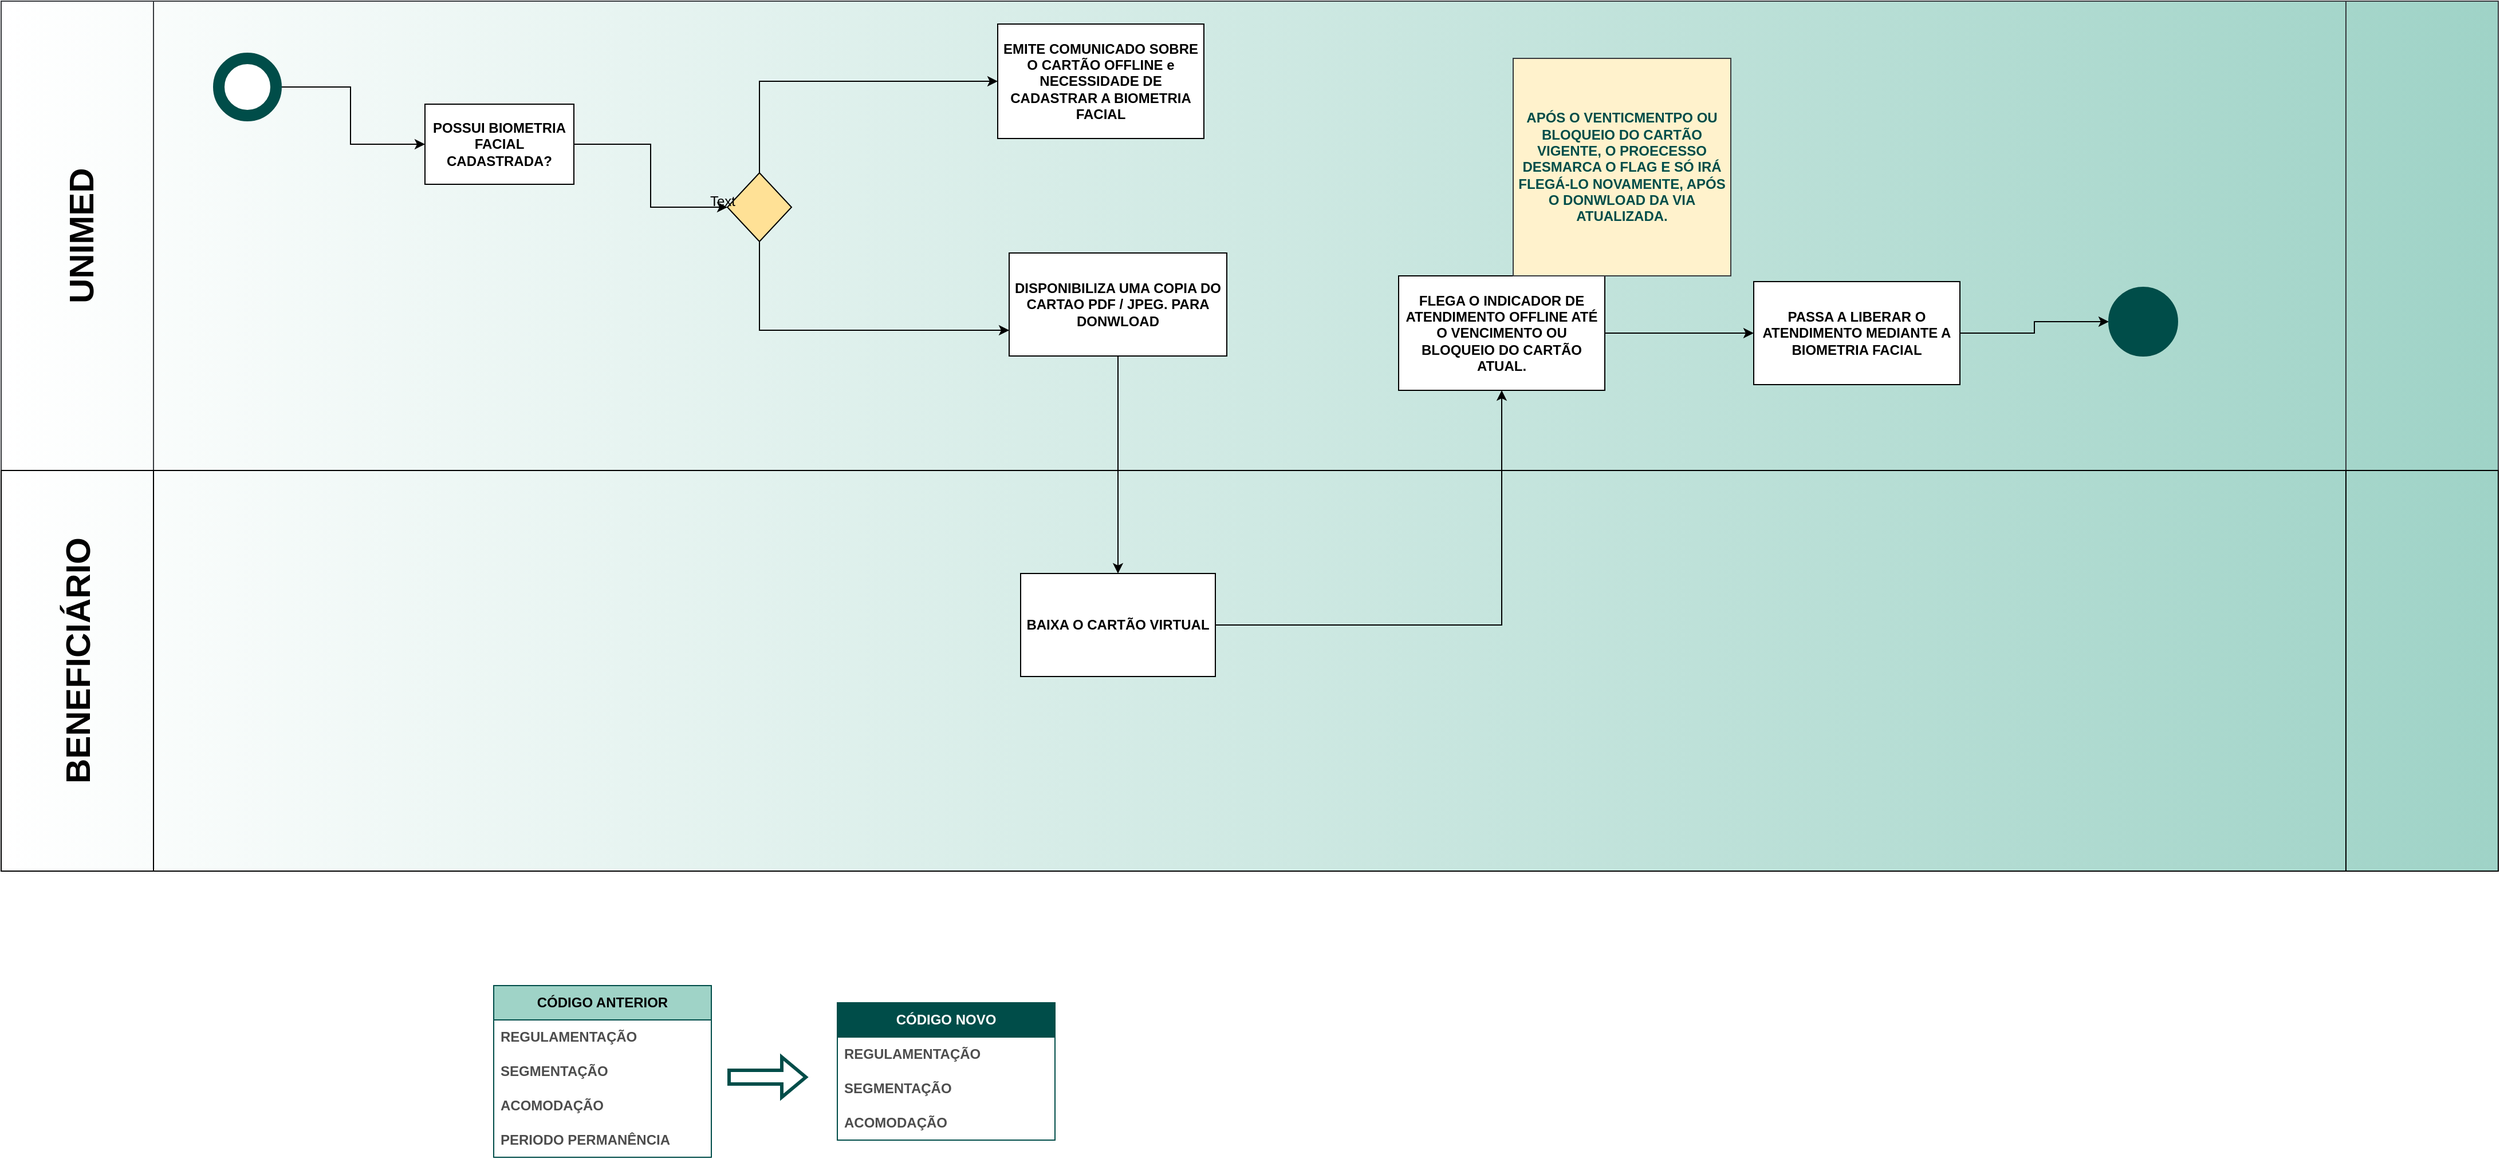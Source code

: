 <mxfile version="24.0.4" type="github">
  <diagram name="Página-1" id="gDwTb4JrYftBIFHhQqDf">
    <mxGraphModel dx="2415" dy="2009" grid="1" gridSize="10" guides="1" tooltips="1" connect="1" arrows="1" fold="1" page="1" pageScale="1" pageWidth="827" pageHeight="1169" math="0" shadow="0">
      <root>
        <mxCell id="0" />
        <mxCell id="1" parent="0" />
        <mxCell id="kmhtlZ4ojCQj3abC8RSt-14" value="&lt;font style=&quot;vertical-align: inherit;&quot;&gt;&lt;font style=&quot;vertical-align: inherit;&quot;&gt;&lt;font style=&quot;vertical-align: inherit;&quot;&gt;&lt;font style=&quot;vertical-align: inherit;&quot;&gt;CÓDIGO ANTERIOR&lt;/font&gt;&lt;/font&gt;&lt;/font&gt;&lt;/font&gt;" style="swimlane;fontStyle=1;childLayout=stackLayout;horizontal=1;startSize=30;horizontalStack=0;resizeParent=1;resizeParentMax=0;resizeLast=0;collapsible=1;marginBottom=0;whiteSpace=wrap;html=1;fillColor=#9FD3C7;strokeColor=#004D49;fontColor=#000000;labelBorderColor=none;" vertex="1" parent="1">
          <mxGeometry x="210" y="400" width="190" height="150" as="geometry" />
        </mxCell>
        <mxCell id="kmhtlZ4ojCQj3abC8RSt-15" value="&lt;font style=&quot;vertical-align: inherit;&quot;&gt;&lt;font style=&quot;vertical-align: inherit;&quot;&gt;REGULAMENTAÇÃO&lt;/font&gt;&lt;/font&gt;" style="text;strokeColor=none;fillColor=none;align=left;verticalAlign=middle;spacingLeft=4;spacingRight=4;overflow=hidden;points=[[0,0.5],[1,0.5]];portConstraint=eastwest;rotatable=0;whiteSpace=wrap;html=1;fontStyle=1;fontColor=#4D4D4D;" vertex="1" parent="kmhtlZ4ojCQj3abC8RSt-14">
          <mxGeometry y="30" width="190" height="30" as="geometry" />
        </mxCell>
        <mxCell id="kmhtlZ4ojCQj3abC8RSt-16" value="&lt;font style=&quot;vertical-align: inherit;&quot;&gt;&lt;font style=&quot;vertical-align: inherit;&quot;&gt;SEGMENTAÇÃO&lt;/font&gt;&lt;/font&gt;" style="text;strokeColor=none;fillColor=none;align=left;verticalAlign=middle;spacingLeft=4;spacingRight=4;overflow=hidden;points=[[0,0.5],[1,0.5]];portConstraint=eastwest;rotatable=0;whiteSpace=wrap;html=1;fontStyle=1;fontColor=#4D4D4D;" vertex="1" parent="kmhtlZ4ojCQj3abC8RSt-14">
          <mxGeometry y="60" width="190" height="30" as="geometry" />
        </mxCell>
        <mxCell id="kmhtlZ4ojCQj3abC8RSt-17" value="&lt;font style=&quot;vertical-align: inherit;&quot;&gt;&lt;font style=&quot;vertical-align: inherit;&quot;&gt;ACOMODAÇÃO&lt;/font&gt;&lt;/font&gt;" style="text;strokeColor=none;fillColor=none;align=left;verticalAlign=middle;spacingLeft=4;spacingRight=4;overflow=hidden;points=[[0,0.5],[1,0.5]];portConstraint=eastwest;rotatable=0;whiteSpace=wrap;html=1;fontStyle=1;fontColor=#4D4D4D;" vertex="1" parent="kmhtlZ4ojCQj3abC8RSt-14">
          <mxGeometry y="90" width="190" height="30" as="geometry" />
        </mxCell>
        <mxCell id="kmhtlZ4ojCQj3abC8RSt-18" value="&lt;font style=&quot;vertical-align: inherit;&quot;&gt;&lt;font style=&quot;vertical-align: inherit;&quot;&gt;PERIODO PERMANÊNCIA&lt;/font&gt;&lt;/font&gt;" style="text;strokeColor=none;fillColor=none;align=left;verticalAlign=middle;spacingLeft=4;spacingRight=4;overflow=hidden;points=[[0,0.5],[1,0.5]];portConstraint=eastwest;rotatable=0;whiteSpace=wrap;html=1;fontStyle=1;fontColor=#4D4D4D;" vertex="1" parent="kmhtlZ4ojCQj3abC8RSt-14">
          <mxGeometry y="120" width="190" height="30" as="geometry" />
        </mxCell>
        <mxCell id="kmhtlZ4ojCQj3abC8RSt-19" value="&lt;font style=&quot;vertical-align: inherit;&quot;&gt;&lt;font style=&quot;vertical-align: inherit;&quot;&gt;&lt;font style=&quot;vertical-align: inherit;&quot;&gt;&lt;font style=&quot;vertical-align: inherit;&quot;&gt;&lt;font style=&quot;vertical-align: inherit;&quot;&gt;&lt;font style=&quot;vertical-align: inherit;&quot;&gt;&lt;font style=&quot;vertical-align: inherit;&quot;&gt;&lt;font style=&quot;vertical-align: inherit;&quot;&gt;CÓDIGO NOVO&lt;/font&gt;&lt;/font&gt;&lt;/font&gt;&lt;/font&gt;&lt;/font&gt;&lt;/font&gt;&lt;/font&gt;&lt;/font&gt;" style="swimlane;fontStyle=1;childLayout=stackLayout;horizontal=1;startSize=30;horizontalStack=0;resizeParent=1;resizeParentMax=0;resizeLast=0;collapsible=1;marginBottom=0;whiteSpace=wrap;html=1;fillColor=#004D49;fontColor=#ffffff;strokeColor=#004D49;" vertex="1" parent="1">
          <mxGeometry x="510" y="415" width="190" height="120" as="geometry" />
        </mxCell>
        <mxCell id="kmhtlZ4ojCQj3abC8RSt-20" value="&lt;font style=&quot;vertical-align: inherit;&quot;&gt;&lt;font style=&quot;vertical-align: inherit;&quot;&gt;REGULAMENTAÇÃO&lt;/font&gt;&lt;/font&gt;" style="text;strokeColor=none;fillColor=none;align=left;verticalAlign=middle;spacingLeft=4;spacingRight=4;overflow=hidden;points=[[0,0.5],[1,0.5]];portConstraint=eastwest;rotatable=0;whiteSpace=wrap;html=1;fontStyle=1;fontColor=#4D4D4D;" vertex="1" parent="kmhtlZ4ojCQj3abC8RSt-19">
          <mxGeometry y="30" width="190" height="30" as="geometry" />
        </mxCell>
        <mxCell id="kmhtlZ4ojCQj3abC8RSt-21" value="&lt;font style=&quot;vertical-align: inherit;&quot;&gt;&lt;font style=&quot;vertical-align: inherit;&quot;&gt;SEGMENTAÇÃO&lt;/font&gt;&lt;/font&gt;" style="text;strokeColor=none;fillColor=none;align=left;verticalAlign=middle;spacingLeft=4;spacingRight=4;overflow=hidden;points=[[0,0.5],[1,0.5]];portConstraint=eastwest;rotatable=0;whiteSpace=wrap;html=1;fontStyle=1;fontColor=#4D4D4D;" vertex="1" parent="kmhtlZ4ojCQj3abC8RSt-19">
          <mxGeometry y="60" width="190" height="30" as="geometry" />
        </mxCell>
        <mxCell id="kmhtlZ4ojCQj3abC8RSt-22" value="&lt;font style=&quot;vertical-align: inherit;&quot;&gt;&lt;font style=&quot;vertical-align: inherit;&quot;&gt;ACOMODAÇÃO&lt;/font&gt;&lt;/font&gt;" style="text;strokeColor=none;fillColor=none;align=left;verticalAlign=middle;spacingLeft=4;spacingRight=4;overflow=hidden;points=[[0,0.5],[1,0.5]];portConstraint=eastwest;rotatable=0;whiteSpace=wrap;html=1;fontStyle=1;fontColor=#4D4D4D;" vertex="1" parent="kmhtlZ4ojCQj3abC8RSt-19">
          <mxGeometry y="90" width="190" height="30" as="geometry" />
        </mxCell>
        <mxCell id="kmhtlZ4ojCQj3abC8RSt-24" value="" style="shape=flexArrow;endArrow=classic;html=1;rounded=0;fontColor=#616161;strokeColor=#004D49;strokeWidth=3;" edge="1" parent="1">
          <mxGeometry width="50" height="50" relative="1" as="geometry">
            <mxPoint x="414" y="480" as="sourcePoint" />
            <mxPoint x="484" y="480" as="targetPoint" />
          </mxGeometry>
        </mxCell>
        <mxCell id="kmhtlZ4ojCQj3abC8RSt-28" value="" style="shape=process;whiteSpace=wrap;html=1;backgroundOutline=1;size=0.061;fillColor=#9FD3C7;strokeColor=#36393d;gradientColor=#FFFFFF;gradientDirection=west;" vertex="1" parent="1">
          <mxGeometry x="-220" y="-460" width="2180" height="410" as="geometry" />
        </mxCell>
        <mxCell id="kmhtlZ4ojCQj3abC8RSt-39" value="" style="shape=process;whiteSpace=wrap;html=1;backgroundOutline=1;size=0.061;fillColor=#9FD3C7;gradientColor=#FFFFFF;gradientDirection=west;" vertex="1" parent="1">
          <mxGeometry x="-220" y="-50" width="2180" height="350" as="geometry" />
        </mxCell>
        <mxCell id="kmhtlZ4ojCQj3abC8RSt-45" value="" style="edgeStyle=orthogonalEdgeStyle;rounded=0;orthogonalLoop=1;jettySize=auto;html=1;" edge="1" parent="1" source="kmhtlZ4ojCQj3abC8RSt-40" target="kmhtlZ4ojCQj3abC8RSt-44">
          <mxGeometry relative="1" as="geometry" />
        </mxCell>
        <mxCell id="kmhtlZ4ojCQj3abC8RSt-40" value="" style="ellipse;whiteSpace=wrap;html=1;aspect=fixed;strokeColor=#004D49;strokeWidth=10;" vertex="1" parent="1">
          <mxGeometry x="-30" y="-410" width="50" height="50" as="geometry" />
        </mxCell>
        <mxCell id="kmhtlZ4ojCQj3abC8RSt-47" value="" style="edgeStyle=orthogonalEdgeStyle;rounded=0;orthogonalLoop=1;jettySize=auto;html=1;" edge="1" parent="1" source="kmhtlZ4ojCQj3abC8RSt-44" target="kmhtlZ4ojCQj3abC8RSt-46">
          <mxGeometry relative="1" as="geometry" />
        </mxCell>
        <mxCell id="kmhtlZ4ojCQj3abC8RSt-44" value="POSSUI BIOMETRIA FACIAL CADASTRADA?" style="whiteSpace=wrap;html=1;fontStyle=1" vertex="1" parent="1">
          <mxGeometry x="150" y="-370" width="130" height="70" as="geometry" />
        </mxCell>
        <mxCell id="kmhtlZ4ojCQj3abC8RSt-49" value="" style="edgeStyle=orthogonalEdgeStyle;rounded=0;orthogonalLoop=1;jettySize=auto;html=1;entryX=0;entryY=0.75;entryDx=0;entryDy=0;exitX=0.5;exitY=1;exitDx=0;exitDy=0;" edge="1" parent="1" source="kmhtlZ4ojCQj3abC8RSt-46" target="kmhtlZ4ojCQj3abC8RSt-48">
          <mxGeometry relative="1" as="geometry" />
        </mxCell>
        <mxCell id="kmhtlZ4ojCQj3abC8RSt-51" value="" style="edgeStyle=orthogonalEdgeStyle;rounded=0;orthogonalLoop=1;jettySize=auto;html=1;entryX=0;entryY=0.5;entryDx=0;entryDy=0;exitX=0.5;exitY=0;exitDx=0;exitDy=0;" edge="1" parent="1" source="kmhtlZ4ojCQj3abC8RSt-46" target="kmhtlZ4ojCQj3abC8RSt-50">
          <mxGeometry relative="1" as="geometry">
            <Array as="points" />
          </mxGeometry>
        </mxCell>
        <mxCell id="kmhtlZ4ojCQj3abC8RSt-46" value="" style="rhombus;whiteSpace=wrap;html=1;fillColor=#FFE196;" vertex="1" parent="1">
          <mxGeometry x="414" y="-310" width="56" height="60" as="geometry" />
        </mxCell>
        <mxCell id="kmhtlZ4ojCQj3abC8RSt-54" value="" style="edgeStyle=orthogonalEdgeStyle;rounded=0;orthogonalLoop=1;jettySize=auto;html=1;entryX=0.5;entryY=0;entryDx=0;entryDy=0;" edge="1" parent="1" source="kmhtlZ4ojCQj3abC8RSt-48" target="kmhtlZ4ojCQj3abC8RSt-55">
          <mxGeometry relative="1" as="geometry" />
        </mxCell>
        <mxCell id="kmhtlZ4ojCQj3abC8RSt-48" value="DISPONIBILIZA UMA COPIA DO CARTAO PDF / JPEG. PARA DONWLOAD" style="whiteSpace=wrap;html=1;fontStyle=1" vertex="1" parent="1">
          <mxGeometry x="660" y="-240" width="190" height="90" as="geometry" />
        </mxCell>
        <mxCell id="kmhtlZ4ojCQj3abC8RSt-50" value="EMITE COMUNICADO SOBRE O CARTÃO OFFLINE e NECESSIDADE DE CADASTRAR A BIOMETRIA FACIAL" style="whiteSpace=wrap;html=1;fontStyle=1" vertex="1" parent="1">
          <mxGeometry x="650" y="-440" width="180" height="100" as="geometry" />
        </mxCell>
        <mxCell id="kmhtlZ4ojCQj3abC8RSt-57" value="" style="edgeStyle=orthogonalEdgeStyle;rounded=0;orthogonalLoop=1;jettySize=auto;html=1;" edge="1" parent="1" source="kmhtlZ4ojCQj3abC8RSt-55" target="kmhtlZ4ojCQj3abC8RSt-56">
          <mxGeometry relative="1" as="geometry" />
        </mxCell>
        <mxCell id="kmhtlZ4ojCQj3abC8RSt-55" value="BAIXA O CARTÃO VIRTUAL" style="rounded=0;whiteSpace=wrap;html=1;fontStyle=1" vertex="1" parent="1">
          <mxGeometry x="670" y="40" width="170" height="90" as="geometry" />
        </mxCell>
        <mxCell id="kmhtlZ4ojCQj3abC8RSt-62" value="" style="edgeStyle=orthogonalEdgeStyle;rounded=0;orthogonalLoop=1;jettySize=auto;html=1;" edge="1" parent="1" source="kmhtlZ4ojCQj3abC8RSt-56" target="kmhtlZ4ojCQj3abC8RSt-61">
          <mxGeometry relative="1" as="geometry" />
        </mxCell>
        <mxCell id="kmhtlZ4ojCQj3abC8RSt-56" value="FLEGA O INDICADOR DE ATENDIMENTO OFFLINE ATÉ O VENCIMENTO OU BLOQUEIO DO CARTÃO ATUAL." style="whiteSpace=wrap;html=1;rounded=0;fontStyle=1" vertex="1" parent="1">
          <mxGeometry x="1000" y="-220" width="180" height="100" as="geometry" />
        </mxCell>
        <mxCell id="kmhtlZ4ojCQj3abC8RSt-64" value="" style="edgeStyle=orthogonalEdgeStyle;rounded=0;orthogonalLoop=1;jettySize=auto;html=1;" edge="1" parent="1" source="kmhtlZ4ojCQj3abC8RSt-61" target="kmhtlZ4ojCQj3abC8RSt-63">
          <mxGeometry relative="1" as="geometry" />
        </mxCell>
        <mxCell id="kmhtlZ4ojCQj3abC8RSt-61" value="PASSA A LIBERAR O ATENDIMENTO MEDIANTE A BIOMETRIA FACIAL" style="whiteSpace=wrap;html=1;rounded=0;fontStyle=1" vertex="1" parent="1">
          <mxGeometry x="1310" y="-215" width="180" height="90" as="geometry" />
        </mxCell>
        <mxCell id="kmhtlZ4ojCQj3abC8RSt-63" value="" style="ellipse;whiteSpace=wrap;html=1;rounded=0;strokeColor=#004D49;fillColor=#004D49;" vertex="1" parent="1">
          <mxGeometry x="1620" y="-210" width="60" height="60" as="geometry" />
        </mxCell>
        <mxCell id="kmhtlZ4ojCQj3abC8RSt-65" value="Text" style="text;html=1;align=center;verticalAlign=middle;whiteSpace=wrap;rounded=0;" vertex="1" parent="1">
          <mxGeometry x="380" y="-300" width="60" height="30" as="geometry" />
        </mxCell>
        <mxCell id="kmhtlZ4ojCQj3abC8RSt-66" value="&lt;font style=&quot;font-size: 30px;&quot;&gt;&lt;b style=&quot;&quot;&gt;UNIMED&lt;/b&gt;&lt;/font&gt;" style="text;html=1;align=center;verticalAlign=middle;whiteSpace=wrap;rounded=0;rotation=-90;" vertex="1" parent="1">
          <mxGeometry x="-293.12" y="-316.87" width="285" height="123.75" as="geometry" />
        </mxCell>
        <mxCell id="kmhtlZ4ojCQj3abC8RSt-67" value="&lt;font style=&quot;font-size: 30px;&quot;&gt;&lt;b&gt;BENEFICIÁRIO&lt;/b&gt;&lt;/font&gt;" style="text;html=1;align=center;verticalAlign=middle;whiteSpace=wrap;rounded=0;rotation=-90;" vertex="1" parent="1">
          <mxGeometry x="-302" y="53.75" width="297.5" height="125" as="geometry" />
        </mxCell>
        <mxCell id="kmhtlZ4ojCQj3abC8RSt-68" value="&lt;b&gt;&lt;font color=&quot;#004d49&quot;&gt;APÓS O VENTICMENTPO OU BLOQUEIO DO CARTÃO VIGENTE, O PROECESSO DESMARCA O FLAG E SÓ IRÁ FLEGÁ-LO NOVAMENTE, APÓS O DONWLOAD DA VIA ATUALIZADA.&lt;/font&gt;&lt;/b&gt;" style="whiteSpace=wrap;html=1;aspect=fixed;fillColor=#FFF2CC;strokeColor=#36393d;" vertex="1" parent="1">
          <mxGeometry x="1100" y="-410" width="190" height="190" as="geometry" />
        </mxCell>
      </root>
    </mxGraphModel>
  </diagram>
</mxfile>
